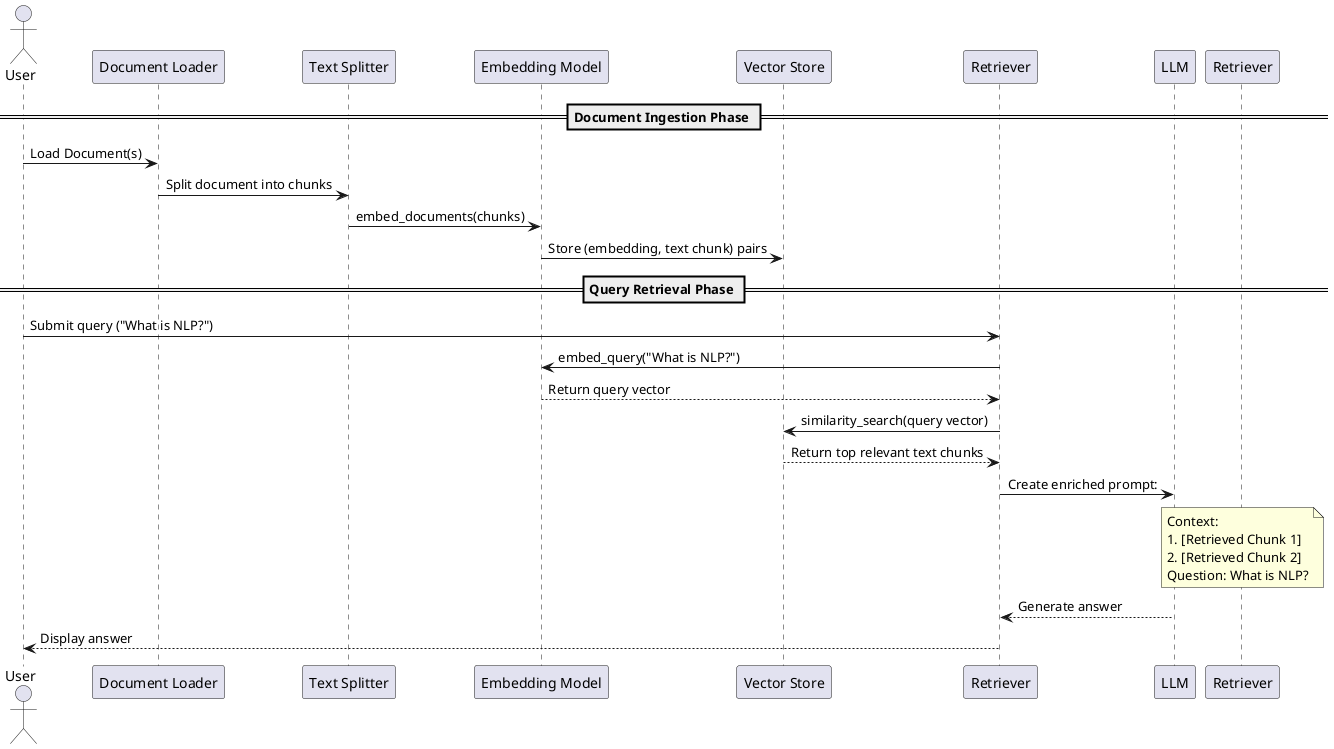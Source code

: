 @startuml
actor User

== Document Ingestion Phase ==
participant "Document Loader" as DL
participant "Text Splitter" as TS
participant "Embedding Model" as EMB
participant "Vector Store" as VS

User -> DL: Load Document(s)
DL -> TS: Split document into chunks
TS -> EMB: embed_documents(chunks)
EMB -> VS: Store (embedding, text chunk) pairs

== Query Retrieval Phase ==
participant "Retriever" as RET
participant "LLM" as LLM

User -> RET: Submit query ("What is NLP?")
RET -> EMB: embed_query("What is NLP?")
EMB --> RET: Return query vector
RET -> VS: similarity_search(query vector)
VS --> RET: Return top relevant text chunks

RET -> LLM: Create enriched prompt:
note over Retriever
Context: 
1. [Retrieved Chunk 1]
2. [Retrieved Chunk 2] 
Question: What is NLP?
end note
LLM --> RET: Generate answer
RET --> User: Display answer
@enduml
